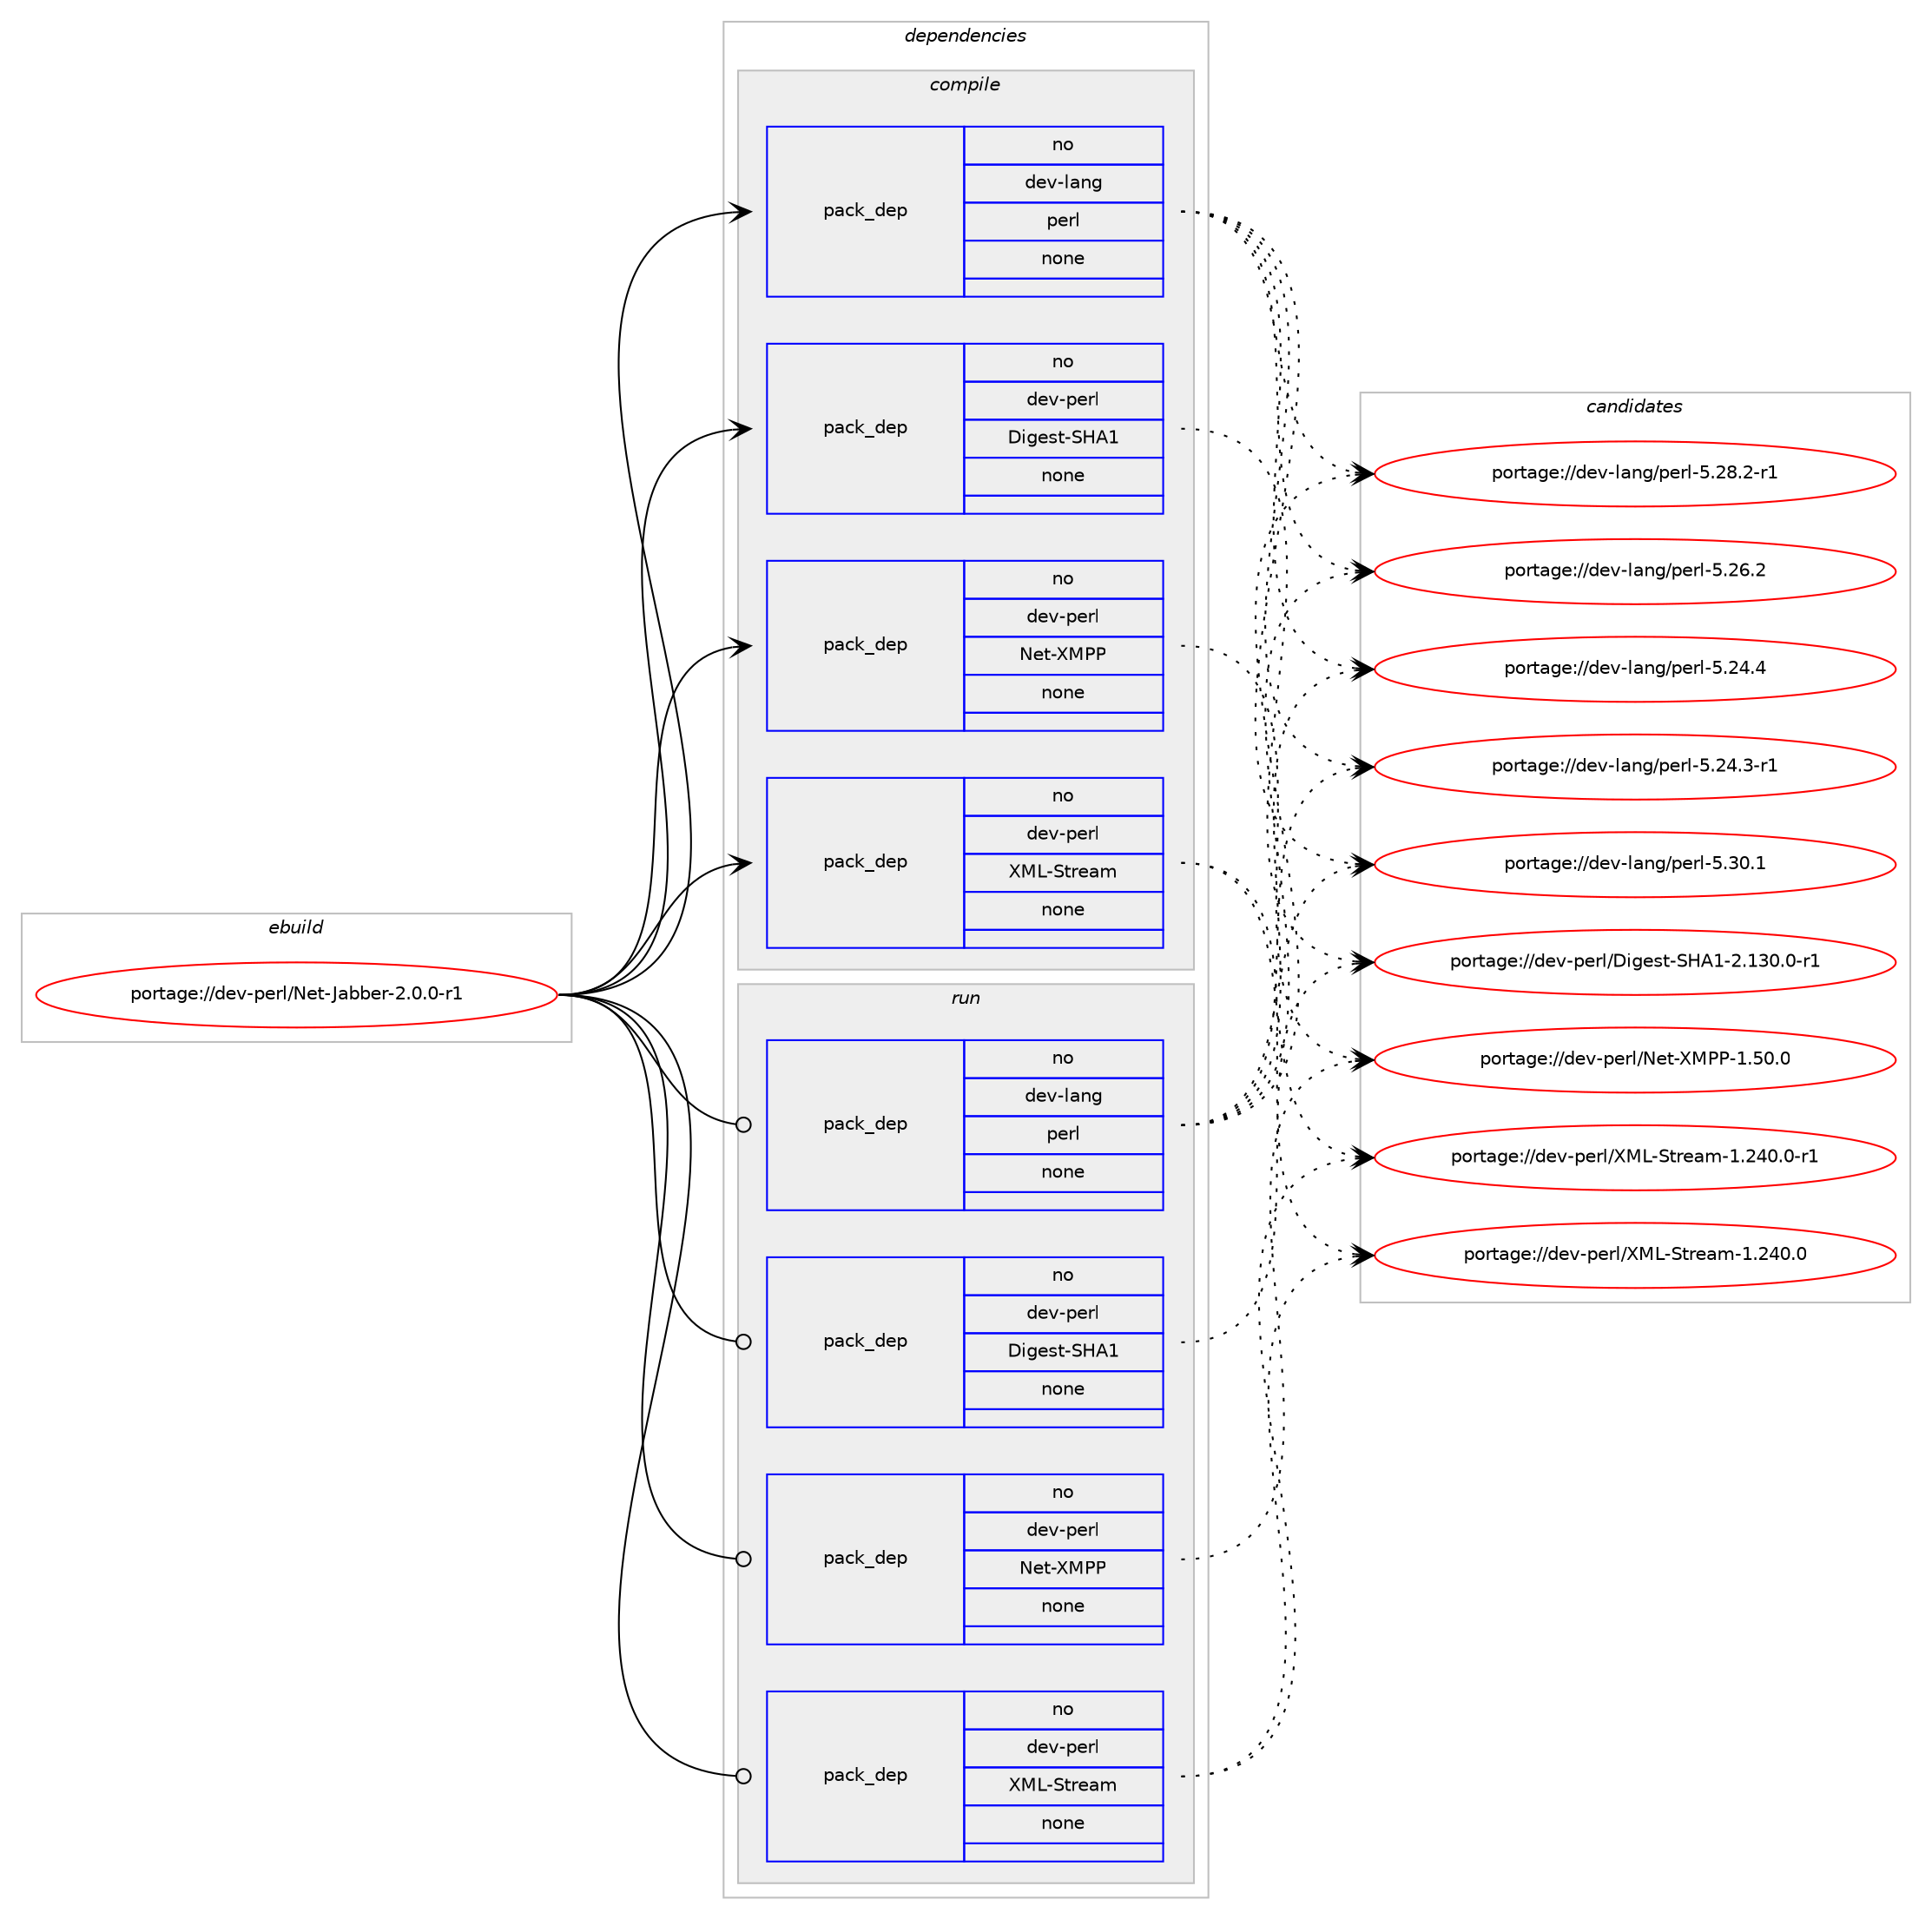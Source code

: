 digraph prolog {

# *************
# Graph options
# *************

newrank=true;
concentrate=true;
compound=true;
graph [rankdir=LR,fontname=Helvetica,fontsize=10,ranksep=1.5];#, ranksep=2.5, nodesep=0.2];
edge  [arrowhead=vee];
node  [fontname=Helvetica,fontsize=10];

# **********
# The ebuild
# **********

subgraph cluster_leftcol {
color=gray;
label=<<i>ebuild</i>>;
id [label="portage://dev-perl/Net-Jabber-2.0.0-r1", color=red, width=4, href="../dev-perl/Net-Jabber-2.0.0-r1.svg"];
}

# ****************
# The dependencies
# ****************

subgraph cluster_midcol {
color=gray;
label=<<i>dependencies</i>>;
subgraph cluster_compile {
fillcolor="#eeeeee";
style=filled;
label=<<i>compile</i>>;
subgraph pack359639 {
dependency486487 [label=<<TABLE BORDER="0" CELLBORDER="1" CELLSPACING="0" CELLPADDING="4" WIDTH="220"><TR><TD ROWSPAN="6" CELLPADDING="30">pack_dep</TD></TR><TR><TD WIDTH="110">no</TD></TR><TR><TD>dev-lang</TD></TR><TR><TD>perl</TD></TR><TR><TD>none</TD></TR><TR><TD></TD></TR></TABLE>>, shape=none, color=blue];
}
id:e -> dependency486487:w [weight=20,style="solid",arrowhead="vee"];
subgraph pack359640 {
dependency486488 [label=<<TABLE BORDER="0" CELLBORDER="1" CELLSPACING="0" CELLPADDING="4" WIDTH="220"><TR><TD ROWSPAN="6" CELLPADDING="30">pack_dep</TD></TR><TR><TD WIDTH="110">no</TD></TR><TR><TD>dev-perl</TD></TR><TR><TD>Digest-SHA1</TD></TR><TR><TD>none</TD></TR><TR><TD></TD></TR></TABLE>>, shape=none, color=blue];
}
id:e -> dependency486488:w [weight=20,style="solid",arrowhead="vee"];
subgraph pack359641 {
dependency486489 [label=<<TABLE BORDER="0" CELLBORDER="1" CELLSPACING="0" CELLPADDING="4" WIDTH="220"><TR><TD ROWSPAN="6" CELLPADDING="30">pack_dep</TD></TR><TR><TD WIDTH="110">no</TD></TR><TR><TD>dev-perl</TD></TR><TR><TD>Net-XMPP</TD></TR><TR><TD>none</TD></TR><TR><TD></TD></TR></TABLE>>, shape=none, color=blue];
}
id:e -> dependency486489:w [weight=20,style="solid",arrowhead="vee"];
subgraph pack359642 {
dependency486490 [label=<<TABLE BORDER="0" CELLBORDER="1" CELLSPACING="0" CELLPADDING="4" WIDTH="220"><TR><TD ROWSPAN="6" CELLPADDING="30">pack_dep</TD></TR><TR><TD WIDTH="110">no</TD></TR><TR><TD>dev-perl</TD></TR><TR><TD>XML-Stream</TD></TR><TR><TD>none</TD></TR><TR><TD></TD></TR></TABLE>>, shape=none, color=blue];
}
id:e -> dependency486490:w [weight=20,style="solid",arrowhead="vee"];
}
subgraph cluster_compileandrun {
fillcolor="#eeeeee";
style=filled;
label=<<i>compile and run</i>>;
}
subgraph cluster_run {
fillcolor="#eeeeee";
style=filled;
label=<<i>run</i>>;
subgraph pack359643 {
dependency486491 [label=<<TABLE BORDER="0" CELLBORDER="1" CELLSPACING="0" CELLPADDING="4" WIDTH="220"><TR><TD ROWSPAN="6" CELLPADDING="30">pack_dep</TD></TR><TR><TD WIDTH="110">no</TD></TR><TR><TD>dev-lang</TD></TR><TR><TD>perl</TD></TR><TR><TD>none</TD></TR><TR><TD></TD></TR></TABLE>>, shape=none, color=blue];
}
id:e -> dependency486491:w [weight=20,style="solid",arrowhead="odot"];
subgraph pack359644 {
dependency486492 [label=<<TABLE BORDER="0" CELLBORDER="1" CELLSPACING="0" CELLPADDING="4" WIDTH="220"><TR><TD ROWSPAN="6" CELLPADDING="30">pack_dep</TD></TR><TR><TD WIDTH="110">no</TD></TR><TR><TD>dev-perl</TD></TR><TR><TD>Digest-SHA1</TD></TR><TR><TD>none</TD></TR><TR><TD></TD></TR></TABLE>>, shape=none, color=blue];
}
id:e -> dependency486492:w [weight=20,style="solid",arrowhead="odot"];
subgraph pack359645 {
dependency486493 [label=<<TABLE BORDER="0" CELLBORDER="1" CELLSPACING="0" CELLPADDING="4" WIDTH="220"><TR><TD ROWSPAN="6" CELLPADDING="30">pack_dep</TD></TR><TR><TD WIDTH="110">no</TD></TR><TR><TD>dev-perl</TD></TR><TR><TD>Net-XMPP</TD></TR><TR><TD>none</TD></TR><TR><TD></TD></TR></TABLE>>, shape=none, color=blue];
}
id:e -> dependency486493:w [weight=20,style="solid",arrowhead="odot"];
subgraph pack359646 {
dependency486494 [label=<<TABLE BORDER="0" CELLBORDER="1" CELLSPACING="0" CELLPADDING="4" WIDTH="220"><TR><TD ROWSPAN="6" CELLPADDING="30">pack_dep</TD></TR><TR><TD WIDTH="110">no</TD></TR><TR><TD>dev-perl</TD></TR><TR><TD>XML-Stream</TD></TR><TR><TD>none</TD></TR><TR><TD></TD></TR></TABLE>>, shape=none, color=blue];
}
id:e -> dependency486494:w [weight=20,style="solid",arrowhead="odot"];
}
}

# **************
# The candidates
# **************

subgraph cluster_choices {
rank=same;
color=gray;
label=<<i>candidates</i>>;

subgraph choice359639 {
color=black;
nodesep=1;
choice10010111845108971101034711210111410845534651484649 [label="portage://dev-lang/perl-5.30.1", color=red, width=4,href="../dev-lang/perl-5.30.1.svg"];
choice100101118451089711010347112101114108455346505646504511449 [label="portage://dev-lang/perl-5.28.2-r1", color=red, width=4,href="../dev-lang/perl-5.28.2-r1.svg"];
choice10010111845108971101034711210111410845534650544650 [label="portage://dev-lang/perl-5.26.2", color=red, width=4,href="../dev-lang/perl-5.26.2.svg"];
choice10010111845108971101034711210111410845534650524652 [label="portage://dev-lang/perl-5.24.4", color=red, width=4,href="../dev-lang/perl-5.24.4.svg"];
choice100101118451089711010347112101114108455346505246514511449 [label="portage://dev-lang/perl-5.24.3-r1", color=red, width=4,href="../dev-lang/perl-5.24.3-r1.svg"];
dependency486487:e -> choice10010111845108971101034711210111410845534651484649:w [style=dotted,weight="100"];
dependency486487:e -> choice100101118451089711010347112101114108455346505646504511449:w [style=dotted,weight="100"];
dependency486487:e -> choice10010111845108971101034711210111410845534650544650:w [style=dotted,weight="100"];
dependency486487:e -> choice10010111845108971101034711210111410845534650524652:w [style=dotted,weight="100"];
dependency486487:e -> choice100101118451089711010347112101114108455346505246514511449:w [style=dotted,weight="100"];
}
subgraph choice359640 {
color=black;
nodesep=1;
choice100101118451121011141084768105103101115116458372654945504649514846484511449 [label="portage://dev-perl/Digest-SHA1-2.130.0-r1", color=red, width=4,href="../dev-perl/Digest-SHA1-2.130.0-r1.svg"];
dependency486488:e -> choice100101118451121011141084768105103101115116458372654945504649514846484511449:w [style=dotted,weight="100"];
}
subgraph choice359641 {
color=black;
nodesep=1;
choice100101118451121011141084778101116458877808045494653484648 [label="portage://dev-perl/Net-XMPP-1.50.0", color=red, width=4,href="../dev-perl/Net-XMPP-1.50.0.svg"];
dependency486489:e -> choice100101118451121011141084778101116458877808045494653484648:w [style=dotted,weight="100"];
}
subgraph choice359642 {
color=black;
nodesep=1;
choice100101118451121011141084788777645831161141019710945494650524846484511449 [label="portage://dev-perl/XML-Stream-1.240.0-r1", color=red, width=4,href="../dev-perl/XML-Stream-1.240.0-r1.svg"];
choice10010111845112101114108478877764583116114101971094549465052484648 [label="portage://dev-perl/XML-Stream-1.240.0", color=red, width=4,href="../dev-perl/XML-Stream-1.240.0.svg"];
dependency486490:e -> choice100101118451121011141084788777645831161141019710945494650524846484511449:w [style=dotted,weight="100"];
dependency486490:e -> choice10010111845112101114108478877764583116114101971094549465052484648:w [style=dotted,weight="100"];
}
subgraph choice359643 {
color=black;
nodesep=1;
choice10010111845108971101034711210111410845534651484649 [label="portage://dev-lang/perl-5.30.1", color=red, width=4,href="../dev-lang/perl-5.30.1.svg"];
choice100101118451089711010347112101114108455346505646504511449 [label="portage://dev-lang/perl-5.28.2-r1", color=red, width=4,href="../dev-lang/perl-5.28.2-r1.svg"];
choice10010111845108971101034711210111410845534650544650 [label="portage://dev-lang/perl-5.26.2", color=red, width=4,href="../dev-lang/perl-5.26.2.svg"];
choice10010111845108971101034711210111410845534650524652 [label="portage://dev-lang/perl-5.24.4", color=red, width=4,href="../dev-lang/perl-5.24.4.svg"];
choice100101118451089711010347112101114108455346505246514511449 [label="portage://dev-lang/perl-5.24.3-r1", color=red, width=4,href="../dev-lang/perl-5.24.3-r1.svg"];
dependency486491:e -> choice10010111845108971101034711210111410845534651484649:w [style=dotted,weight="100"];
dependency486491:e -> choice100101118451089711010347112101114108455346505646504511449:w [style=dotted,weight="100"];
dependency486491:e -> choice10010111845108971101034711210111410845534650544650:w [style=dotted,weight="100"];
dependency486491:e -> choice10010111845108971101034711210111410845534650524652:w [style=dotted,weight="100"];
dependency486491:e -> choice100101118451089711010347112101114108455346505246514511449:w [style=dotted,weight="100"];
}
subgraph choice359644 {
color=black;
nodesep=1;
choice100101118451121011141084768105103101115116458372654945504649514846484511449 [label="portage://dev-perl/Digest-SHA1-2.130.0-r1", color=red, width=4,href="../dev-perl/Digest-SHA1-2.130.0-r1.svg"];
dependency486492:e -> choice100101118451121011141084768105103101115116458372654945504649514846484511449:w [style=dotted,weight="100"];
}
subgraph choice359645 {
color=black;
nodesep=1;
choice100101118451121011141084778101116458877808045494653484648 [label="portage://dev-perl/Net-XMPP-1.50.0", color=red, width=4,href="../dev-perl/Net-XMPP-1.50.0.svg"];
dependency486493:e -> choice100101118451121011141084778101116458877808045494653484648:w [style=dotted,weight="100"];
}
subgraph choice359646 {
color=black;
nodesep=1;
choice100101118451121011141084788777645831161141019710945494650524846484511449 [label="portage://dev-perl/XML-Stream-1.240.0-r1", color=red, width=4,href="../dev-perl/XML-Stream-1.240.0-r1.svg"];
choice10010111845112101114108478877764583116114101971094549465052484648 [label="portage://dev-perl/XML-Stream-1.240.0", color=red, width=4,href="../dev-perl/XML-Stream-1.240.0.svg"];
dependency486494:e -> choice100101118451121011141084788777645831161141019710945494650524846484511449:w [style=dotted,weight="100"];
dependency486494:e -> choice10010111845112101114108478877764583116114101971094549465052484648:w [style=dotted,weight="100"];
}
}

}
